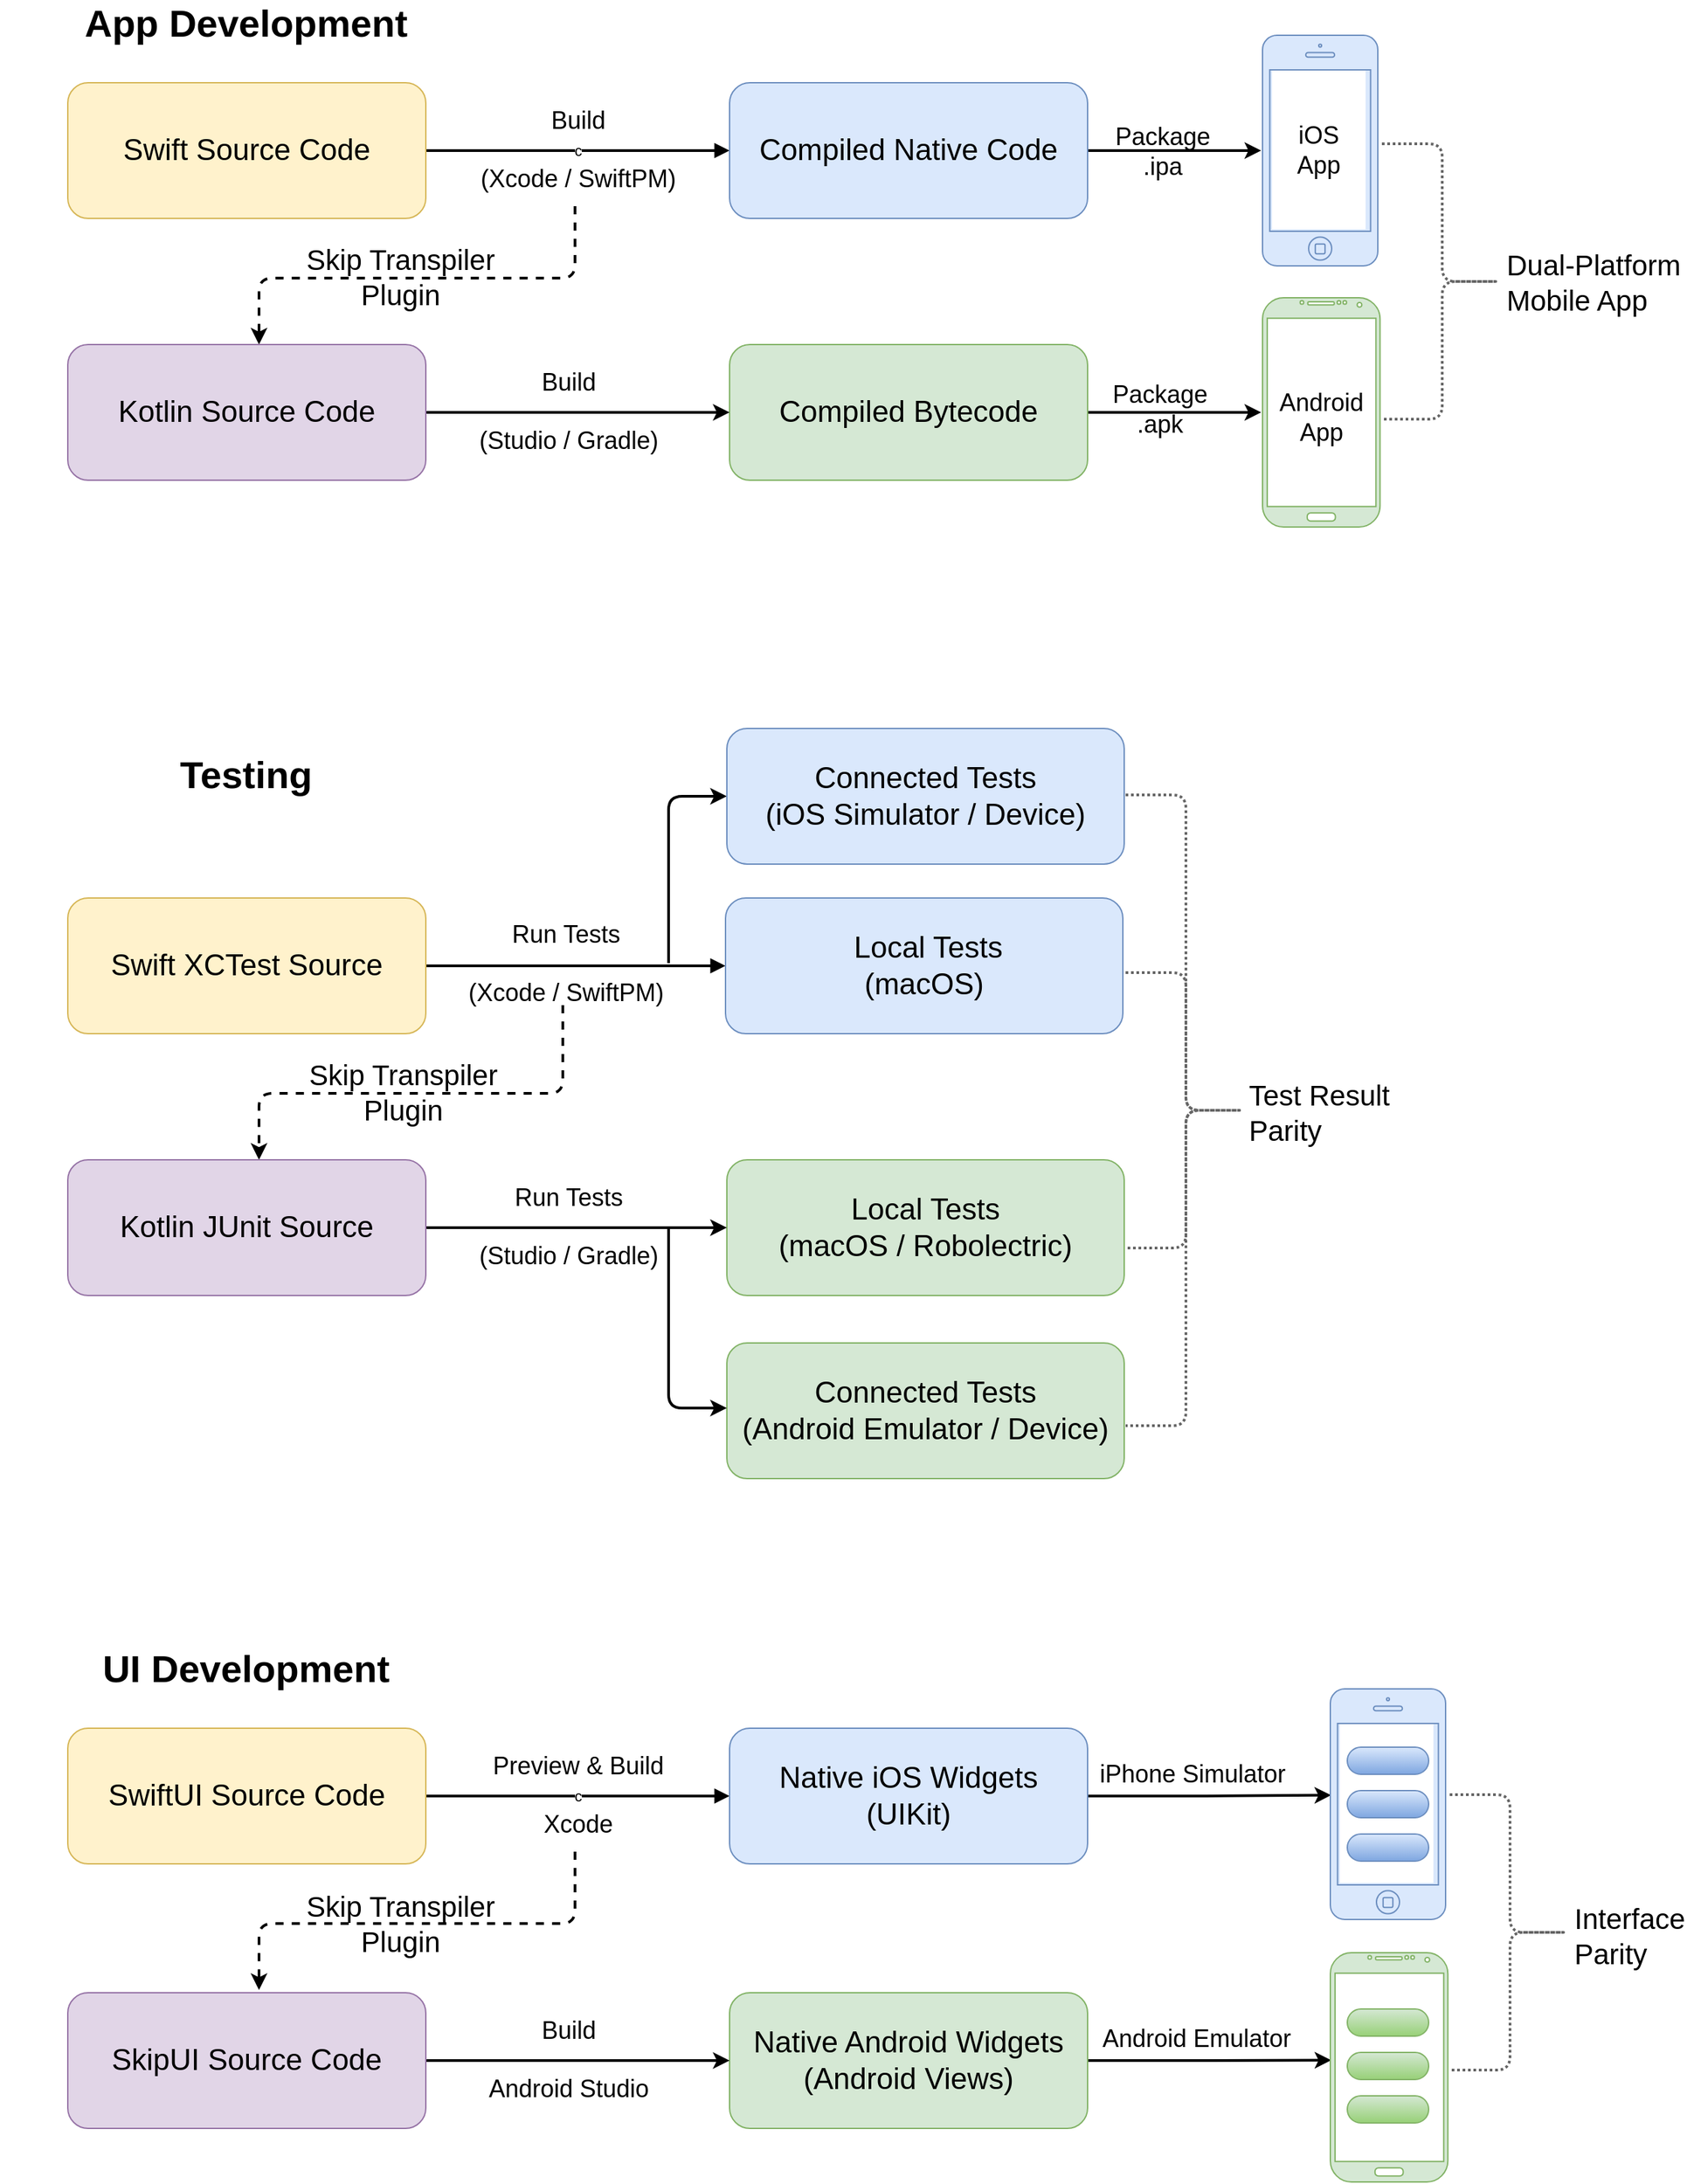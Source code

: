 <mxfile version="23.0.2" type="device">
  <diagram name="Page-1" id="c7558073-3199-34d8-9f00-42111426c3f3">
    <mxGraphModel dx="1809" dy="1400" grid="0" gridSize="10" guides="1" tooltips="1" connect="1" arrows="1" fold="1" page="0" pageScale="1" pageWidth="1200" pageHeight="1600" background="#ffffff" math="0" shadow="0">
      <root>
        <mxCell id="0" />
        <mxCell id="1" parent="0" />
        <mxCell id="ydRg1D365hp7sbPTVuLe-101" value="c" style="edgeStyle=orthogonalEdgeStyle;orthogonalLoop=1;jettySize=auto;html=1;exitX=1;exitY=0.5;exitDx=0;exitDy=0;entryX=0;entryY=0.5;entryDx=0;entryDy=0;endArrow=block;endFill=1;strokeWidth=2;" parent="1" source="ydRg1D365hp7sbPTVuLe-99" target="ydRg1D365hp7sbPTVuLe-100" edge="1">
          <mxGeometry relative="1" as="geometry" />
        </mxCell>
        <mxCell id="ydRg1D365hp7sbPTVuLe-107" value="Build&lt;br&gt;&lt;br style=&quot;font-size: 18px;&quot;&gt;(Xcode / SwiftPM)" style="edgeLabel;html=1;align=center;verticalAlign=middle;resizable=0;points=[];fontSize=18;labelBackgroundColor=none;" parent="ydRg1D365hp7sbPTVuLe-101" vertex="1" connectable="0">
          <mxGeometry x="-0.153" y="-1" relative="1" as="geometry">
            <mxPoint x="17" y="-1" as="offset" />
          </mxGeometry>
        </mxCell>
        <mxCell id="kpgRibpIZsiddVrAp_pB-104" style="edgeStyle=orthogonalEdgeStyle;rounded=1;orthogonalLoop=1;jettySize=auto;html=1;entryX=0.5;entryY=0;entryDx=0;entryDy=0;curved=0;dashed=1;strokeWidth=2;" parent="1" edge="1">
          <mxGeometry relative="1" as="geometry">
            <mxPoint x="597" y="311" as="sourcePoint" />
            <mxPoint x="364" y="413.0" as="targetPoint" />
            <Array as="points">
              <mxPoint x="364" y="364" />
            </Array>
          </mxGeometry>
        </mxCell>
        <mxCell id="kpgRibpIZsiddVrAp_pB-105" value="&lt;span style=&quot;font-weight: normal;&quot;&gt;&amp;nbsp;Skip Transpiler&amp;nbsp;&lt;br&gt;Plugin&lt;/span&gt;" style="edgeLabel;html=1;align=center;verticalAlign=middle;resizable=0;points=[];fontSize=21;fontStyle=1;labelBackgroundColor=none;" parent="kpgRibpIZsiddVrAp_pB-104" vertex="1" connectable="0">
          <mxGeometry x="0.086" relative="1" as="geometry">
            <mxPoint y="-1" as="offset" />
          </mxGeometry>
        </mxCell>
        <mxCell id="ydRg1D365hp7sbPTVuLe-99" value="Swift Source Code" style="rounded=1;whiteSpace=wrap;html=1;fontSize=22;fillColor=#fff2cc;strokeColor=#d6b656;fillStyle=auto;" parent="1" vertex="1">
          <mxGeometry x="223" y="220" width="264" height="100" as="geometry" />
        </mxCell>
        <mxCell id="ydRg1D365hp7sbPTVuLe-104" style="edgeStyle=orthogonalEdgeStyle;orthogonalLoop=1;jettySize=auto;html=1;exitX=1;exitY=0.5;exitDx=0;exitDy=0;entryX=0;entryY=0.5;entryDx=0;entryDy=0;strokeWidth=2;" parent="1" source="ydRg1D365hp7sbPTVuLe-100" edge="1">
          <mxGeometry relative="1" as="geometry">
            <mxPoint x="1103" y="270" as="targetPoint" />
          </mxGeometry>
        </mxCell>
        <mxCell id="ydRg1D365hp7sbPTVuLe-106" value="Package&lt;br style=&quot;font-size: 18px;&quot;&gt;.ipa" style="edgeLabel;html=1;align=center;verticalAlign=middle;resizable=0;points=[];fontSize=18;labelBackgroundColor=none;" parent="ydRg1D365hp7sbPTVuLe-104" vertex="1" connectable="0">
          <mxGeometry x="-0.155" y="-1" relative="1" as="geometry">
            <mxPoint as="offset" />
          </mxGeometry>
        </mxCell>
        <mxCell id="ydRg1D365hp7sbPTVuLe-100" value="Compiled Native Code" style="rounded=1;whiteSpace=wrap;html=1;fontSize=22;fillColor=#dae8fc;strokeColor=#6c8ebf;" parent="1" vertex="1">
          <mxGeometry x="711" y="220" width="264" height="100" as="geometry" />
        </mxCell>
        <mxCell id="kpgRibpIZsiddVrAp_pB-99" style="edgeStyle=orthogonalEdgeStyle;rounded=0;orthogonalLoop=1;jettySize=auto;html=1;exitX=1;exitY=0.5;exitDx=0;exitDy=0;entryX=0;entryY=0.5;entryDx=0;entryDy=0;strokeWidth=2;" parent="1" source="kpgRibpIZsiddVrAp_pB-98" edge="1">
          <mxGeometry relative="1" as="geometry">
            <mxPoint x="1103" y="463" as="targetPoint" />
          </mxGeometry>
        </mxCell>
        <mxCell id="kpgRibpIZsiddVrAp_pB-100" value="Package&lt;br style=&quot;font-size: 18px;&quot;&gt;.apk" style="edgeLabel;html=1;align=center;verticalAlign=middle;resizable=0;points=[];fontSize=18;labelBackgroundColor=none;" parent="kpgRibpIZsiddVrAp_pB-99" vertex="1" connectable="0">
          <mxGeometry x="-0.179" y="2" relative="1" as="geometry">
            <mxPoint as="offset" />
          </mxGeometry>
        </mxCell>
        <mxCell id="kpgRibpIZsiddVrAp_pB-98" value="Compiled Bytecode" style="rounded=1;whiteSpace=wrap;html=1;fontSize=22;fillColor=#d5e8d4;strokeColor=#82b366;" parent="1" vertex="1">
          <mxGeometry x="711" y="413" width="264" height="100" as="geometry" />
        </mxCell>
        <mxCell id="kpgRibpIZsiddVrAp_pB-102" style="edgeStyle=orthogonalEdgeStyle;rounded=0;orthogonalLoop=1;jettySize=auto;html=1;exitX=1;exitY=0.5;exitDx=0;exitDy=0;entryX=0;entryY=0.5;entryDx=0;entryDy=0;strokeWidth=2;" parent="1" source="kpgRibpIZsiddVrAp_pB-101" target="kpgRibpIZsiddVrAp_pB-98" edge="1">
          <mxGeometry relative="1" as="geometry" />
        </mxCell>
        <mxCell id="kpgRibpIZsiddVrAp_pB-103" value="Build&lt;br&gt;&lt;br style=&quot;font-size: 18px;&quot;&gt;(Studio / Gradle)" style="edgeLabel;html=1;align=center;verticalAlign=middle;resizable=0;points=[];fontSize=18;labelBackgroundColor=none;" parent="kpgRibpIZsiddVrAp_pB-102" vertex="1" connectable="0">
          <mxGeometry x="-0.25" y="1" relative="1" as="geometry">
            <mxPoint x="21" y="1" as="offset" />
          </mxGeometry>
        </mxCell>
        <mxCell id="kpgRibpIZsiddVrAp_pB-101" value="Kotlin Source Code" style="rounded=1;whiteSpace=wrap;html=1;fontSize=22;fillColor=#e1d5e7;strokeColor=#9673a6;fillStyle=auto;" parent="1" vertex="1">
          <mxGeometry x="223" y="413" width="264" height="100" as="geometry" />
        </mxCell>
        <mxCell id="kpgRibpIZsiddVrAp_pB-117" value="" style="edgeStyle=orthogonalEdgeStyle;orthogonalLoop=1;jettySize=auto;html=1;exitX=1;exitY=0.5;exitDx=0;exitDy=0;entryX=0;entryY=0.5;entryDx=0;entryDy=0;endArrow=block;endFill=1;horizontal=0;strokeWidth=2;" parent="1" source="kpgRibpIZsiddVrAp_pB-121" target="kpgRibpIZsiddVrAp_pB-124" edge="1">
          <mxGeometry relative="1" as="geometry" />
        </mxCell>
        <mxCell id="kpgRibpIZsiddVrAp_pB-118" value="Run Tests&lt;br&gt;&lt;br style=&quot;font-size: 18px;&quot;&gt;(Xcode / SwiftPM)" style="edgeLabel;html=1;align=center;verticalAlign=middle;resizable=0;points=[];fontSize=18;labelBackgroundColor=none;" parent="kpgRibpIZsiddVrAp_pB-117" vertex="1" connectable="0">
          <mxGeometry x="-0.153" y="-1" relative="1" as="geometry">
            <mxPoint x="9" y="-2" as="offset" />
          </mxGeometry>
        </mxCell>
        <mxCell id="kpgRibpIZsiddVrAp_pB-119" style="edgeStyle=orthogonalEdgeStyle;rounded=1;orthogonalLoop=1;jettySize=auto;html=1;entryX=0.5;entryY=0;entryDx=0;entryDy=0;curved=0;dashed=1;strokeWidth=2;" parent="1" edge="1">
          <mxGeometry relative="1" as="geometry">
            <mxPoint x="588" y="900" as="sourcePoint" />
            <mxPoint x="364" y="1014.0" as="targetPoint" />
            <Array as="points">
              <mxPoint x="364" y="965" />
            </Array>
          </mxGeometry>
        </mxCell>
        <mxCell id="kpgRibpIZsiddVrAp_pB-120" value="&lt;span style=&quot;font-weight: normal;&quot;&gt;&amp;nbsp;Skip Transpiler&amp;nbsp;&lt;br&gt;&lt;font style=&quot;font-size: 21px;&quot;&gt;Plugin&lt;/font&gt;&lt;/span&gt;" style="edgeLabel;html=1;align=center;verticalAlign=middle;resizable=0;points=[];fontSize=21;fontStyle=1;labelBackgroundColor=none;" parent="kpgRibpIZsiddVrAp_pB-119" vertex="1" connectable="0">
          <mxGeometry x="0.086" relative="1" as="geometry">
            <mxPoint y="-1" as="offset" />
          </mxGeometry>
        </mxCell>
        <mxCell id="kpgRibpIZsiddVrAp_pB-195" value="&lt;span style=&quot;&quot;&gt;Interface&lt;br&gt;&lt;/span&gt;Parity" style="edgeLabel;html=1;align=left;verticalAlign=middle;resizable=0;points=[];fontSize=21;fontStyle=0;labelBackgroundColor=none;" parent="kpgRibpIZsiddVrAp_pB-119" vertex="1" connectable="0">
          <mxGeometry x="0.086" relative="1" as="geometry">
            <mxPoint x="862" y="621" as="offset" />
          </mxGeometry>
        </mxCell>
        <mxCell id="kpgRibpIZsiddVrAp_pB-196" value="Dual-Platform&lt;br&gt;Mobile App" style="edgeLabel;html=1;align=left;verticalAlign=middle;resizable=0;points=[];fontSize=21;fontStyle=0;labelBackgroundColor=none;" parent="kpgRibpIZsiddVrAp_pB-119" vertex="1" connectable="0">
          <mxGeometry x="0.086" relative="1" as="geometry">
            <mxPoint x="812" y="-598" as="offset" />
          </mxGeometry>
        </mxCell>
        <mxCell id="DYWQmIa-Oy31GdTRUYo2-1" value="Test Result&lt;br&gt;Parity" style="edgeLabel;html=1;align=left;verticalAlign=middle;resizable=0;points=[];fontSize=21;fontStyle=0;labelBackgroundColor=none;" vertex="1" connectable="0" parent="kpgRibpIZsiddVrAp_pB-119">
          <mxGeometry x="0.086" relative="1" as="geometry">
            <mxPoint x="622" y="14" as="offset" />
          </mxGeometry>
        </mxCell>
        <mxCell id="kpgRibpIZsiddVrAp_pB-121" value="Swift XCTest Source" style="rounded=1;whiteSpace=wrap;html=1;fontSize=22;fillColor=#fff2cc;strokeColor=#d6b656;fillStyle=auto;" parent="1" vertex="1">
          <mxGeometry x="223" y="821" width="264" height="100" as="geometry" />
        </mxCell>
        <mxCell id="kpgRibpIZsiddVrAp_pB-124" value="&amp;nbsp;Local Tests&lt;br&gt;(macOS)" style="rounded=1;whiteSpace=wrap;html=1;fontSize=22;fillColor=#dae8fc;strokeColor=#6c8ebf;" parent="1" vertex="1">
          <mxGeometry x="708" y="821" width="293" height="100" as="geometry" />
        </mxCell>
        <mxCell id="kpgRibpIZsiddVrAp_pB-129" value="Local Tests&lt;br&gt;(macOS / Robolectric)" style="rounded=1;whiteSpace=wrap;html=1;fontSize=22;fillColor=#d5e8d4;strokeColor=#82b366;" parent="1" vertex="1">
          <mxGeometry x="709" y="1014" width="293" height="100" as="geometry" />
        </mxCell>
        <mxCell id="kpgRibpIZsiddVrAp_pB-130" style="edgeStyle=orthogonalEdgeStyle;rounded=0;orthogonalLoop=1;jettySize=auto;html=1;exitX=1;exitY=0.5;exitDx=0;exitDy=0;entryX=0;entryY=0.5;entryDx=0;entryDy=0;strokeWidth=2;" parent="1" source="kpgRibpIZsiddVrAp_pB-132" target="kpgRibpIZsiddVrAp_pB-129" edge="1">
          <mxGeometry relative="1" as="geometry" />
        </mxCell>
        <mxCell id="kpgRibpIZsiddVrAp_pB-131" value="Run Tests&lt;br&gt;&lt;br style=&quot;font-size: 18px;&quot;&gt;(Studio / Gradle)" style="edgeLabel;html=1;align=center;verticalAlign=middle;resizable=0;points=[];fontSize=18;labelBackgroundColor=none;" parent="kpgRibpIZsiddVrAp_pB-130" vertex="1" connectable="0">
          <mxGeometry x="-0.25" y="1" relative="1" as="geometry">
            <mxPoint x="21" y="1" as="offset" />
          </mxGeometry>
        </mxCell>
        <mxCell id="kpgRibpIZsiddVrAp_pB-132" value="Kotlin JUnit Source" style="rounded=1;whiteSpace=wrap;html=1;fontSize=22;fillColor=#e1d5e7;strokeColor=#9673a6;fillStyle=auto;" parent="1" vertex="1">
          <mxGeometry x="223" y="1014" width="264" height="100" as="geometry" />
        </mxCell>
        <mxCell id="kpgRibpIZsiddVrAp_pB-133" value="App Development" style="text;strokeColor=none;align=center;fillColor=none;html=1;verticalAlign=middle;whiteSpace=wrap;rounded=0;fontSize=28;fontStyle=1" parent="1" vertex="1">
          <mxGeometry x="173.31" y="161" width="363.38" height="30" as="geometry" />
        </mxCell>
        <mxCell id="kpgRibpIZsiddVrAp_pB-134" value="Testing" style="text;strokeColor=none;align=center;fillColor=none;html=1;verticalAlign=middle;whiteSpace=wrap;rounded=0;fontSize=28;fontStyle=1" parent="1" vertex="1">
          <mxGeometry x="173.31" y="715" width="363.38" height="30" as="geometry" />
        </mxCell>
        <mxCell id="kpgRibpIZsiddVrAp_pB-136" value="" style="verticalLabelPosition=bottom;verticalAlign=top;html=1;shadow=0;dashed=0;strokeWidth=1;shape=mxgraph.android.phone2;strokeColor=#82b366;fillColor=#d5e8d4;" parent="1" vertex="1">
          <mxGeometry x="1104" y="378.5" width="86.66" height="169" as="geometry" />
        </mxCell>
        <mxCell id="kpgRibpIZsiddVrAp_pB-137" value="&lt;font style=&quot;font-size: 18px;&quot;&gt;Android&lt;br&gt;App&lt;/font&gt;" style="text;html=1;align=center;verticalAlign=middle;resizable=0;points=[];autosize=1;strokeColor=none;fillColor=none;" parent="1" vertex="1">
          <mxGeometry x="1107.33" y="439" width="80" height="55" as="geometry" />
        </mxCell>
        <mxCell id="kpgRibpIZsiddVrAp_pB-138" value="" style="html=1;verticalLabelPosition=bottom;labelBackgroundColor=#ffffff;verticalAlign=top;shadow=0;dashed=0;strokeWidth=1;shape=mxgraph.ios7.misc.iphone;strokeColor=#6c8ebf;fillColor=#dae8fc;" parent="1" vertex="1">
          <mxGeometry x="1104" y="185" width="85" height="170" as="geometry" />
        </mxCell>
        <mxCell id="kpgRibpIZsiddVrAp_pB-140" value="&lt;font style=&quot;font-size: 18px;&quot;&gt;iOS&lt;br&gt;App&lt;/font&gt;" style="rounded=0;whiteSpace=wrap;html=1;strokeColor=none;" parent="1" vertex="1">
          <mxGeometry x="1111" y="211" width="69" height="117" as="geometry" />
        </mxCell>
        <mxCell id="kpgRibpIZsiddVrAp_pB-146" style="edgeStyle=none;rounded=1;orthogonalLoop=1;jettySize=auto;html=1;entryX=0;entryY=0.5;entryDx=0;entryDy=0;curved=0;strokeWidth=2;" parent="1" target="kpgRibpIZsiddVrAp_pB-141" edge="1">
          <mxGeometry relative="1" as="geometry">
            <mxPoint x="664.692" y="868.769" as="targetPoint" />
            <mxPoint x="666" y="869" as="sourcePoint" />
            <Array as="points">
              <mxPoint x="666" y="746" />
            </Array>
          </mxGeometry>
        </mxCell>
        <mxCell id="kpgRibpIZsiddVrAp_pB-141" value="Connected Tests&lt;br&gt;(iOS Simulator / Device)" style="rounded=1;whiteSpace=wrap;html=1;fontSize=22;fillColor=#dae8fc;strokeColor=#6c8ebf;" parent="1" vertex="1">
          <mxGeometry x="709" y="696" width="293" height="100" as="geometry" />
        </mxCell>
        <mxCell id="kpgRibpIZsiddVrAp_pB-142" value="Connected Tests&lt;br&gt;(Android Emulator / Device)" style="rounded=1;whiteSpace=wrap;html=1;fontSize=22;fillColor=#d5e8d4;strokeColor=#82b366;" parent="1" vertex="1">
          <mxGeometry x="709" y="1149" width="293" height="100" as="geometry" />
        </mxCell>
        <mxCell id="kpgRibpIZsiddVrAp_pB-147" style="edgeStyle=none;rounded=1;orthogonalLoop=1;jettySize=auto;html=1;curved=0;strokeWidth=2;" parent="1" edge="1">
          <mxGeometry relative="1" as="geometry">
            <mxPoint x="709" y="1197" as="targetPoint" />
            <mxPoint x="666" y="1065" as="sourcePoint" />
            <Array as="points">
              <mxPoint x="666" y="1197" />
            </Array>
          </mxGeometry>
        </mxCell>
        <mxCell id="kpgRibpIZsiddVrAp_pB-148" value="" style="shape=curlyBracket;whiteSpace=wrap;html=1;rounded=1;flipH=1;labelPosition=right;verticalLabelPosition=middle;align=left;verticalAlign=middle;strokeWidth=2;fillColor=#f5f5f5;fontColor=#333333;strokeColor=#666666;dashed=1;dashPattern=1 1;" parent="1" vertex="1">
          <mxGeometry x="1003" y="745" width="89" height="465" as="geometry" />
        </mxCell>
        <mxCell id="kpgRibpIZsiddVrAp_pB-150" value="" style="shape=curlyBracket;whiteSpace=wrap;html=1;rounded=1;flipH=1;labelPosition=right;verticalLabelPosition=middle;align=left;verticalAlign=middle;strokeWidth=2;fillColor=#f5f5f5;fontColor=#333333;strokeColor=#666666;dashed=1;dashPattern=1 1;" parent="1" vertex="1">
          <mxGeometry x="1003" y="876" width="89" height="203" as="geometry" />
        </mxCell>
        <mxCell id="kpgRibpIZsiddVrAp_pB-152" value="c" style="edgeStyle=orthogonalEdgeStyle;orthogonalLoop=1;jettySize=auto;html=1;exitX=1;exitY=0.5;exitDx=0;exitDy=0;entryX=0;entryY=0.5;entryDx=0;entryDy=0;endArrow=block;endFill=1;strokeWidth=2;" parent="1" source="kpgRibpIZsiddVrAp_pB-156" target="kpgRibpIZsiddVrAp_pB-159" edge="1">
          <mxGeometry relative="1" as="geometry" />
        </mxCell>
        <mxCell id="kpgRibpIZsiddVrAp_pB-153" value="Preview &amp;amp; Build&lt;br&gt;&lt;br style=&quot;font-size: 18px;&quot;&gt;Xcode" style="edgeLabel;html=1;align=center;verticalAlign=middle;resizable=0;points=[];fontSize=18;labelBackgroundColor=none;" parent="kpgRibpIZsiddVrAp_pB-152" vertex="1" connectable="0">
          <mxGeometry x="-0.153" y="-1" relative="1" as="geometry">
            <mxPoint x="17" y="-1" as="offset" />
          </mxGeometry>
        </mxCell>
        <mxCell id="kpgRibpIZsiddVrAp_pB-154" style="edgeStyle=orthogonalEdgeStyle;rounded=1;orthogonalLoop=1;jettySize=auto;html=1;entryX=0.5;entryY=0;entryDx=0;entryDy=0;curved=0;dashed=1;strokeWidth=2;" parent="1" edge="1">
          <mxGeometry relative="1" as="geometry">
            <mxPoint x="597" y="1524" as="sourcePoint" />
            <mxPoint x="364" y="1626" as="targetPoint" />
            <Array as="points">
              <mxPoint x="364" y="1577" />
            </Array>
          </mxGeometry>
        </mxCell>
        <mxCell id="kpgRibpIZsiddVrAp_pB-155" value="&lt;span style=&quot;font-weight: normal;&quot;&gt;&amp;nbsp;Skip Transpiler&amp;nbsp;&lt;br&gt;Plugin&lt;/span&gt;" style="edgeLabel;html=1;align=center;verticalAlign=middle;resizable=0;points=[];fontSize=21;fontStyle=1;labelBackgroundColor=none;" parent="kpgRibpIZsiddVrAp_pB-154" vertex="1" connectable="0">
          <mxGeometry x="0.086" relative="1" as="geometry">
            <mxPoint as="offset" />
          </mxGeometry>
        </mxCell>
        <mxCell id="kpgRibpIZsiddVrAp_pB-156" value="SwiftUI Source Code" style="rounded=1;whiteSpace=wrap;html=1;fontSize=22;fillColor=#fff2cc;strokeColor=#d6b656;fillStyle=auto;" parent="1" vertex="1">
          <mxGeometry x="223" y="1433" width="264" height="100" as="geometry" />
        </mxCell>
        <mxCell id="kpgRibpIZsiddVrAp_pB-157" style="edgeStyle=orthogonalEdgeStyle;orthogonalLoop=1;jettySize=auto;html=1;exitX=1;exitY=0.5;exitDx=0;exitDy=0;entryX=0.007;entryY=0.461;entryDx=0;entryDy=0;strokeWidth=2;entryPerimeter=0;" parent="1" source="kpgRibpIZsiddVrAp_pB-159" target="kpgRibpIZsiddVrAp_pB-169" edge="1">
          <mxGeometry relative="1" as="geometry">
            <mxPoint x="1103.0" y="1483" as="targetPoint" />
          </mxGeometry>
        </mxCell>
        <mxCell id="kpgRibpIZsiddVrAp_pB-159" value="Native iOS Widgets&lt;br&gt;(UIKit)" style="rounded=1;whiteSpace=wrap;html=1;fontSize=22;fillColor=#dae8fc;strokeColor=#6c8ebf;" parent="1" vertex="1">
          <mxGeometry x="711" y="1433" width="264" height="100" as="geometry" />
        </mxCell>
        <mxCell id="kpgRibpIZsiddVrAp_pB-160" style="edgeStyle=orthogonalEdgeStyle;rounded=0;orthogonalLoop=1;jettySize=auto;html=1;exitX=1;exitY=0.5;exitDx=0;exitDy=0;entryX=0.008;entryY=0.469;entryDx=0;entryDy=0;strokeWidth=2;entryPerimeter=0;" parent="1" source="kpgRibpIZsiddVrAp_pB-162" target="kpgRibpIZsiddVrAp_pB-167" edge="1">
          <mxGeometry relative="1" as="geometry">
            <mxPoint x="1103.0" y="1676" as="targetPoint" />
          </mxGeometry>
        </mxCell>
        <mxCell id="kpgRibpIZsiddVrAp_pB-162" value="Native Android Widgets&lt;br&gt;(Android Views)" style="rounded=1;whiteSpace=wrap;html=1;fontSize=22;fillColor=#d5e8d4;strokeColor=#82b366;" parent="1" vertex="1">
          <mxGeometry x="711" y="1628" width="264" height="100" as="geometry" />
        </mxCell>
        <mxCell id="kpgRibpIZsiddVrAp_pB-163" style="edgeStyle=orthogonalEdgeStyle;rounded=0;orthogonalLoop=1;jettySize=auto;html=1;exitX=1;exitY=0.5;exitDx=0;exitDy=0;entryX=0;entryY=0.5;entryDx=0;entryDy=0;strokeWidth=2;" parent="1" source="kpgRibpIZsiddVrAp_pB-165" target="kpgRibpIZsiddVrAp_pB-162" edge="1">
          <mxGeometry relative="1" as="geometry" />
        </mxCell>
        <mxCell id="kpgRibpIZsiddVrAp_pB-164" value="Build&lt;br&gt;&lt;br style=&quot;font-size: 18px;&quot;&gt;Android Studio" style="edgeLabel;html=1;align=center;verticalAlign=middle;resizable=0;points=[];fontSize=18;labelBackgroundColor=none;" parent="kpgRibpIZsiddVrAp_pB-163" vertex="1" connectable="0">
          <mxGeometry x="-0.25" y="1" relative="1" as="geometry">
            <mxPoint x="21" y="1" as="offset" />
          </mxGeometry>
        </mxCell>
        <mxCell id="kpgRibpIZsiddVrAp_pB-198" value="iPhone Simulator" style="edgeLabel;html=1;align=center;verticalAlign=middle;resizable=0;points=[];fontSize=18;labelBackgroundColor=none;" parent="kpgRibpIZsiddVrAp_pB-163" vertex="1" connectable="0">
          <mxGeometry x="-0.25" y="1" relative="1" as="geometry">
            <mxPoint x="481" y="-210" as="offset" />
          </mxGeometry>
        </mxCell>
        <mxCell id="kpgRibpIZsiddVrAp_pB-199" value="Android Emulator" style="edgeLabel;html=1;align=center;verticalAlign=middle;resizable=0;points=[];fontSize=18;labelBackgroundColor=none;" parent="kpgRibpIZsiddVrAp_pB-163" vertex="1" connectable="0">
          <mxGeometry x="-0.25" y="1" relative="1" as="geometry">
            <mxPoint x="484" y="-15" as="offset" />
          </mxGeometry>
        </mxCell>
        <mxCell id="kpgRibpIZsiddVrAp_pB-165" value="SkipUI Source Code" style="rounded=1;whiteSpace=wrap;html=1;fontSize=22;fillColor=#e1d5e7;strokeColor=#9673a6;fillStyle=auto;" parent="1" vertex="1">
          <mxGeometry x="223" y="1628" width="264" height="100" as="geometry" />
        </mxCell>
        <mxCell id="kpgRibpIZsiddVrAp_pB-166" value="UI Development" style="text;strokeColor=none;align=center;fillColor=none;html=1;verticalAlign=middle;whiteSpace=wrap;rounded=0;fontSize=28;fontStyle=1" parent="1" vertex="1">
          <mxGeometry x="173.31" y="1374" width="363.38" height="30" as="geometry" />
        </mxCell>
        <mxCell id="kpgRibpIZsiddVrAp_pB-167" value="" style="verticalLabelPosition=bottom;verticalAlign=top;html=1;shadow=0;dashed=0;strokeWidth=1;shape=mxgraph.android.phone2;strokeColor=#82b366;fillColor=#d5e8d4;" parent="1" vertex="1">
          <mxGeometry x="1154.0" y="1598.5" width="86.66" height="169" as="geometry" />
        </mxCell>
        <mxCell id="kpgRibpIZsiddVrAp_pB-169" value="" style="html=1;verticalLabelPosition=bottom;labelBackgroundColor=#ffffff;verticalAlign=top;shadow=0;dashed=0;strokeWidth=1;shape=mxgraph.ios7.misc.iphone;strokeColor=#6c8ebf;fillColor=#dae8fc;" parent="1" vertex="1">
          <mxGeometry x="1154.0" y="1404" width="85" height="170" as="geometry" />
        </mxCell>
        <mxCell id="kpgRibpIZsiddVrAp_pB-170" value="" style="rounded=0;whiteSpace=wrap;html=1;strokeColor=none;" parent="1" vertex="1">
          <mxGeometry x="1161.0" y="1430" width="69" height="117" as="geometry" />
        </mxCell>
        <mxCell id="kpgRibpIZsiddVrAp_pB-186" value="" style="strokeWidth=1;shadow=0;dashed=0;align=center;html=1;shape=mxgraph.mockup.buttons.button;strokeColor=#82b366;mainText=;buttonStyle=round;fontSize=17;fontStyle=1;fillColor=#d5e8d4;whiteSpace=wrap;fillStyle=auto;gradientColor=#97d077;" parent="1" vertex="1">
          <mxGeometry x="1166.5" y="1640" width="60" height="20" as="geometry" />
        </mxCell>
        <mxCell id="kpgRibpIZsiddVrAp_pB-189" value="" style="strokeWidth=1;shadow=0;dashed=0;align=center;html=1;shape=mxgraph.mockup.buttons.button;strokeColor=#82b366;mainText=;buttonStyle=round;fontSize=17;fontStyle=1;fillColor=#d5e8d4;whiteSpace=wrap;fillStyle=auto;gradientColor=#97d077;" parent="1" vertex="1">
          <mxGeometry x="1166.5" y="1672" width="60" height="20" as="geometry" />
        </mxCell>
        <mxCell id="kpgRibpIZsiddVrAp_pB-190" value="" style="strokeWidth=1;shadow=0;dashed=0;align=center;html=1;shape=mxgraph.mockup.buttons.button;strokeColor=#82b366;mainText=;buttonStyle=round;fontSize=17;fontStyle=1;fillColor=#d5e8d4;whiteSpace=wrap;fillStyle=auto;gradientColor=#97d077;" parent="1" vertex="1">
          <mxGeometry x="1166.5" y="1704" width="60" height="20" as="geometry" />
        </mxCell>
        <mxCell id="kpgRibpIZsiddVrAp_pB-191" value="" style="strokeWidth=1;shadow=0;dashed=0;align=center;html=1;shape=mxgraph.mockup.buttons.button;strokeColor=#6c8ebf;mainText=;buttonStyle=round;fontSize=17;fontStyle=1;fillColor=#dae8fc;whiteSpace=wrap;fillStyle=auto;gradientColor=#7ea6e0;" parent="1" vertex="1">
          <mxGeometry x="1166.5" y="1447" width="60" height="20" as="geometry" />
        </mxCell>
        <mxCell id="kpgRibpIZsiddVrAp_pB-192" value="" style="strokeWidth=1;shadow=0;dashed=0;align=center;html=1;shape=mxgraph.mockup.buttons.button;strokeColor=#6c8ebf;mainText=;buttonStyle=round;fontSize=17;fontStyle=1;fillColor=#dae8fc;whiteSpace=wrap;fillStyle=auto;gradientColor=#7ea6e0;" parent="1" vertex="1">
          <mxGeometry x="1166.5" y="1479" width="60" height="20" as="geometry" />
        </mxCell>
        <mxCell id="kpgRibpIZsiddVrAp_pB-193" value="" style="strokeWidth=1;shadow=0;dashed=0;align=center;html=1;shape=mxgraph.mockup.buttons.button;strokeColor=#6c8ebf;mainText=;buttonStyle=round;fontSize=17;fontStyle=1;fillColor=#dae8fc;whiteSpace=wrap;fillStyle=auto;gradientColor=#7ea6e0;" parent="1" vertex="1">
          <mxGeometry x="1166.5" y="1511" width="60" height="20" as="geometry" />
        </mxCell>
        <mxCell id="kpgRibpIZsiddVrAp_pB-194" value="" style="shape=curlyBracket;whiteSpace=wrap;html=1;rounded=1;flipH=1;labelPosition=right;verticalLabelPosition=middle;align=left;verticalAlign=middle;strokeWidth=2;fillColor=#f5f5f5;fontColor=#333333;strokeColor=#666666;dashed=1;dashPattern=1 1;" parent="1" vertex="1">
          <mxGeometry x="1242" y="1482" width="89" height="203" as="geometry" />
        </mxCell>
        <mxCell id="kpgRibpIZsiddVrAp_pB-197" value="" style="shape=curlyBracket;whiteSpace=wrap;html=1;rounded=1;flipH=1;labelPosition=right;verticalLabelPosition=middle;align=left;verticalAlign=middle;strokeWidth=2;fillColor=#f5f5f5;fontColor=#333333;strokeColor=#666666;dashed=1;dashPattern=1 1;" parent="1" vertex="1">
          <mxGeometry x="1192" y="265" width="89" height="203" as="geometry" />
        </mxCell>
      </root>
    </mxGraphModel>
  </diagram>
</mxfile>
